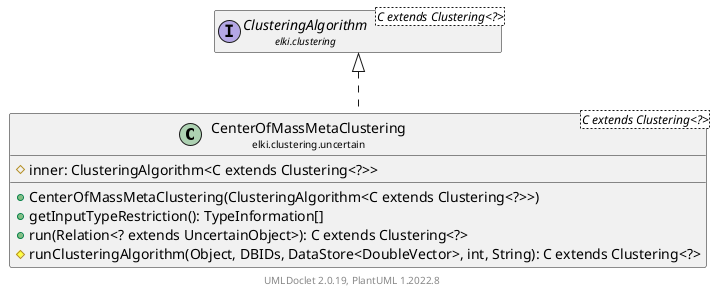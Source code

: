 @startuml
    remove .*\.(Instance|Par|Parameterizer|Factory)$
    set namespaceSeparator none
    hide empty fields
    hide empty methods

    class "<size:14>CenterOfMassMetaClustering\n<size:10>elki.clustering.uncertain" as elki.clustering.uncertain.CenterOfMassMetaClustering<C extends Clustering<?>> [[CenterOfMassMetaClustering.html]] {
        #inner: ClusteringAlgorithm<C extends Clustering<?>>
        +CenterOfMassMetaClustering(ClusteringAlgorithm<C extends Clustering<?>>)
        +getInputTypeRestriction(): TypeInformation[]
        +run(Relation<? extends UncertainObject>): C extends Clustering<?>
        #runClusteringAlgorithm(Object, DBIDs, DataStore<DoubleVector>, int, String): C extends Clustering<?>
    }

    interface "<size:14>ClusteringAlgorithm\n<size:10>elki.clustering" as elki.clustering.ClusteringAlgorithm<C extends Clustering<?>> [[../ClusteringAlgorithm.html]]
    class "<size:14>CenterOfMassMetaClustering.Par\n<size:10>elki.clustering.uncertain" as elki.clustering.uncertain.CenterOfMassMetaClustering.Par<C extends Clustering<?>> [[CenterOfMassMetaClustering.Par.html]]

    elki.clustering.ClusteringAlgorithm <|.. elki.clustering.uncertain.CenterOfMassMetaClustering
    elki.clustering.uncertain.CenterOfMassMetaClustering +-- elki.clustering.uncertain.CenterOfMassMetaClustering.Par

    center footer UMLDoclet 2.0.19, PlantUML 1.2022.8
@enduml
